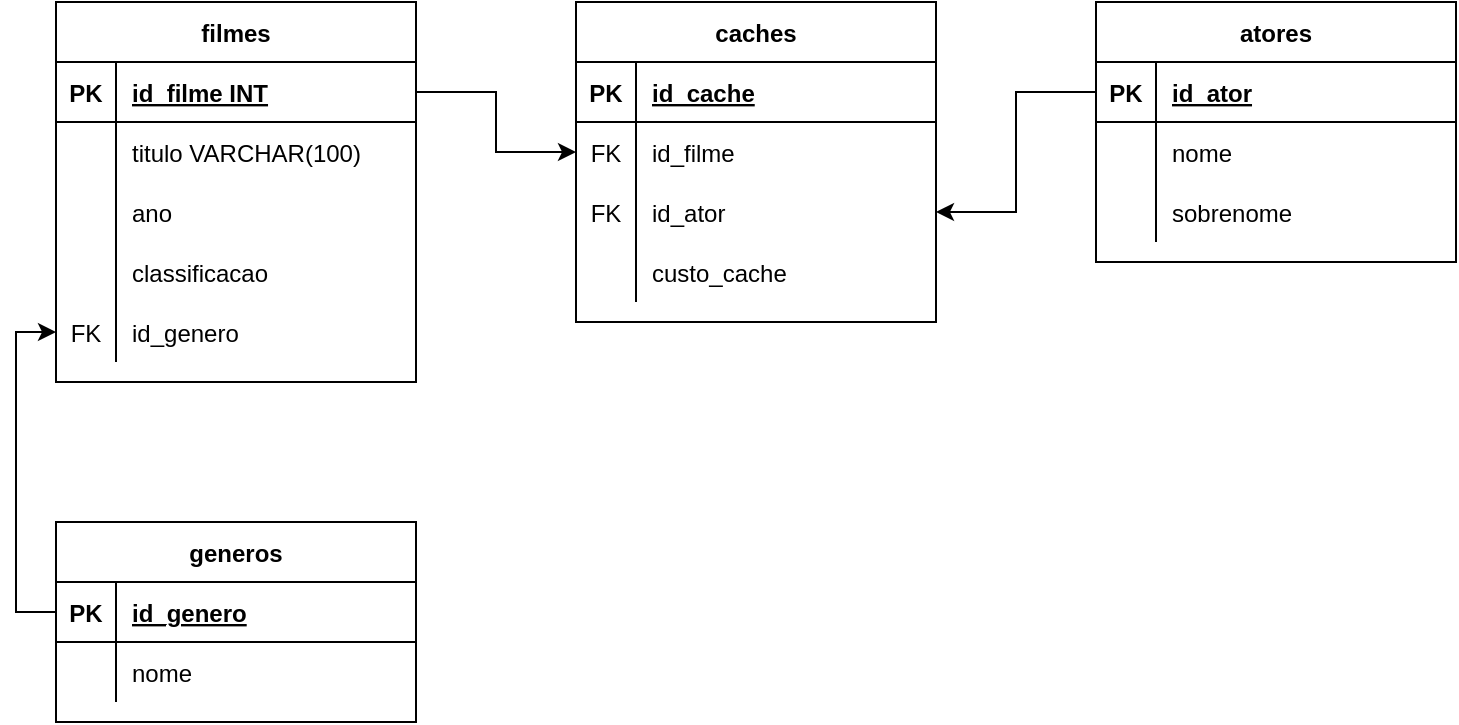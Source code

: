 <mxfile version="14.9.8" type="github">
  <diagram id="R2lEEEUBdFMjLlhIrx00" name="Page-1">
    <mxGraphModel dx="1102" dy="614" grid="1" gridSize="10" guides="1" tooltips="1" connect="1" arrows="1" fold="1" page="1" pageScale="1" pageWidth="850" pageHeight="1100" math="0" shadow="0" extFonts="Permanent Marker^https://fonts.googleapis.com/css?family=Permanent+Marker">
      <root>
        <mxCell id="0" />
        <mxCell id="1" parent="0" />
        <mxCell id="9IELTeCouYnrg8OjHfEi-1" value="filmes" style="shape=table;startSize=30;container=1;collapsible=1;childLayout=tableLayout;fixedRows=1;rowLines=0;fontStyle=1;align=center;resizeLast=1;" vertex="1" parent="1">
          <mxGeometry x="40" y="40" width="180" height="190" as="geometry" />
        </mxCell>
        <mxCell id="9IELTeCouYnrg8OjHfEi-2" value="" style="shape=partialRectangle;collapsible=0;dropTarget=0;pointerEvents=0;fillColor=none;top=0;left=0;bottom=1;right=0;points=[[0,0.5],[1,0.5]];portConstraint=eastwest;" vertex="1" parent="9IELTeCouYnrg8OjHfEi-1">
          <mxGeometry y="30" width="180" height="30" as="geometry" />
        </mxCell>
        <mxCell id="9IELTeCouYnrg8OjHfEi-3" value="PK" style="shape=partialRectangle;connectable=0;fillColor=none;top=0;left=0;bottom=0;right=0;fontStyle=1;overflow=hidden;" vertex="1" parent="9IELTeCouYnrg8OjHfEi-2">
          <mxGeometry width="30" height="30" as="geometry" />
        </mxCell>
        <mxCell id="9IELTeCouYnrg8OjHfEi-4" value="id_filme INT" style="shape=partialRectangle;connectable=0;fillColor=none;top=0;left=0;bottom=0;right=0;align=left;spacingLeft=6;fontStyle=5;overflow=hidden;" vertex="1" parent="9IELTeCouYnrg8OjHfEi-2">
          <mxGeometry x="30" width="150" height="30" as="geometry" />
        </mxCell>
        <mxCell id="9IELTeCouYnrg8OjHfEi-5" value="" style="shape=partialRectangle;collapsible=0;dropTarget=0;pointerEvents=0;fillColor=none;top=0;left=0;bottom=0;right=0;points=[[0,0.5],[1,0.5]];portConstraint=eastwest;" vertex="1" parent="9IELTeCouYnrg8OjHfEi-1">
          <mxGeometry y="60" width="180" height="30" as="geometry" />
        </mxCell>
        <mxCell id="9IELTeCouYnrg8OjHfEi-6" value="" style="shape=partialRectangle;connectable=0;fillColor=none;top=0;left=0;bottom=0;right=0;editable=1;overflow=hidden;" vertex="1" parent="9IELTeCouYnrg8OjHfEi-5">
          <mxGeometry width="30" height="30" as="geometry" />
        </mxCell>
        <mxCell id="9IELTeCouYnrg8OjHfEi-7" value="titulo VARCHAR(100)" style="shape=partialRectangle;connectable=0;fillColor=none;top=0;left=0;bottom=0;right=0;align=left;spacingLeft=6;overflow=hidden;" vertex="1" parent="9IELTeCouYnrg8OjHfEi-5">
          <mxGeometry x="30" width="150" height="30" as="geometry" />
        </mxCell>
        <mxCell id="9IELTeCouYnrg8OjHfEi-8" value="" style="shape=partialRectangle;collapsible=0;dropTarget=0;pointerEvents=0;fillColor=none;top=0;left=0;bottom=0;right=0;points=[[0,0.5],[1,0.5]];portConstraint=eastwest;" vertex="1" parent="9IELTeCouYnrg8OjHfEi-1">
          <mxGeometry y="90" width="180" height="30" as="geometry" />
        </mxCell>
        <mxCell id="9IELTeCouYnrg8OjHfEi-9" value="" style="shape=partialRectangle;connectable=0;fillColor=none;top=0;left=0;bottom=0;right=0;editable=1;overflow=hidden;" vertex="1" parent="9IELTeCouYnrg8OjHfEi-8">
          <mxGeometry width="30" height="30" as="geometry" />
        </mxCell>
        <mxCell id="9IELTeCouYnrg8OjHfEi-10" value="ano" style="shape=partialRectangle;connectable=0;fillColor=none;top=0;left=0;bottom=0;right=0;align=left;spacingLeft=6;overflow=hidden;" vertex="1" parent="9IELTeCouYnrg8OjHfEi-8">
          <mxGeometry x="30" width="150" height="30" as="geometry" />
        </mxCell>
        <mxCell id="9IELTeCouYnrg8OjHfEi-14" value="" style="shape=partialRectangle;collapsible=0;dropTarget=0;pointerEvents=0;fillColor=none;top=0;left=0;bottom=0;right=0;points=[[0,0.5],[1,0.5]];portConstraint=eastwest;" vertex="1" parent="9IELTeCouYnrg8OjHfEi-1">
          <mxGeometry y="120" width="180" height="30" as="geometry" />
        </mxCell>
        <mxCell id="9IELTeCouYnrg8OjHfEi-15" value="" style="shape=partialRectangle;connectable=0;fillColor=none;top=0;left=0;bottom=0;right=0;editable=1;overflow=hidden;" vertex="1" parent="9IELTeCouYnrg8OjHfEi-14">
          <mxGeometry width="30" height="30" as="geometry" />
        </mxCell>
        <mxCell id="9IELTeCouYnrg8OjHfEi-16" value="classificacao" style="shape=partialRectangle;connectable=0;fillColor=none;top=0;left=0;bottom=0;right=0;align=left;spacingLeft=6;overflow=hidden;" vertex="1" parent="9IELTeCouYnrg8OjHfEi-14">
          <mxGeometry x="30" width="150" height="30" as="geometry" />
        </mxCell>
        <mxCell id="9IELTeCouYnrg8OjHfEi-11" value="" style="shape=partialRectangle;collapsible=0;dropTarget=0;pointerEvents=0;fillColor=none;top=0;left=0;bottom=0;right=0;points=[[0,0.5],[1,0.5]];portConstraint=eastwest;" vertex="1" parent="9IELTeCouYnrg8OjHfEi-1">
          <mxGeometry y="150" width="180" height="30" as="geometry" />
        </mxCell>
        <mxCell id="9IELTeCouYnrg8OjHfEi-12" value="FK" style="shape=partialRectangle;connectable=0;fillColor=none;top=0;left=0;bottom=0;right=0;editable=1;overflow=hidden;" vertex="1" parent="9IELTeCouYnrg8OjHfEi-11">
          <mxGeometry width="30" height="30" as="geometry" />
        </mxCell>
        <mxCell id="9IELTeCouYnrg8OjHfEi-13" value="id_genero" style="shape=partialRectangle;connectable=0;fillColor=none;top=0;left=0;bottom=0;right=0;align=left;spacingLeft=6;overflow=hidden;" vertex="1" parent="9IELTeCouYnrg8OjHfEi-11">
          <mxGeometry x="30" width="150" height="30" as="geometry" />
        </mxCell>
        <mxCell id="9IELTeCouYnrg8OjHfEi-17" value="atores" style="shape=table;startSize=30;container=1;collapsible=1;childLayout=tableLayout;fixedRows=1;rowLines=0;fontStyle=1;align=center;resizeLast=1;" vertex="1" parent="1">
          <mxGeometry x="560" y="40" width="180" height="130" as="geometry" />
        </mxCell>
        <mxCell id="9IELTeCouYnrg8OjHfEi-18" value="" style="shape=partialRectangle;collapsible=0;dropTarget=0;pointerEvents=0;fillColor=none;top=0;left=0;bottom=1;right=0;points=[[0,0.5],[1,0.5]];portConstraint=eastwest;" vertex="1" parent="9IELTeCouYnrg8OjHfEi-17">
          <mxGeometry y="30" width="180" height="30" as="geometry" />
        </mxCell>
        <mxCell id="9IELTeCouYnrg8OjHfEi-19" value="PK" style="shape=partialRectangle;connectable=0;fillColor=none;top=0;left=0;bottom=0;right=0;fontStyle=1;overflow=hidden;" vertex="1" parent="9IELTeCouYnrg8OjHfEi-18">
          <mxGeometry width="30" height="30" as="geometry" />
        </mxCell>
        <mxCell id="9IELTeCouYnrg8OjHfEi-20" value="id_ator" style="shape=partialRectangle;connectable=0;fillColor=none;top=0;left=0;bottom=0;right=0;align=left;spacingLeft=6;fontStyle=5;overflow=hidden;" vertex="1" parent="9IELTeCouYnrg8OjHfEi-18">
          <mxGeometry x="30" width="150" height="30" as="geometry" />
        </mxCell>
        <mxCell id="9IELTeCouYnrg8OjHfEi-21" value="" style="shape=partialRectangle;collapsible=0;dropTarget=0;pointerEvents=0;fillColor=none;top=0;left=0;bottom=0;right=0;points=[[0,0.5],[1,0.5]];portConstraint=eastwest;" vertex="1" parent="9IELTeCouYnrg8OjHfEi-17">
          <mxGeometry y="60" width="180" height="30" as="geometry" />
        </mxCell>
        <mxCell id="9IELTeCouYnrg8OjHfEi-22" value="" style="shape=partialRectangle;connectable=0;fillColor=none;top=0;left=0;bottom=0;right=0;editable=1;overflow=hidden;" vertex="1" parent="9IELTeCouYnrg8OjHfEi-21">
          <mxGeometry width="30" height="30" as="geometry" />
        </mxCell>
        <mxCell id="9IELTeCouYnrg8OjHfEi-23" value="nome" style="shape=partialRectangle;connectable=0;fillColor=none;top=0;left=0;bottom=0;right=0;align=left;spacingLeft=6;overflow=hidden;" vertex="1" parent="9IELTeCouYnrg8OjHfEi-21">
          <mxGeometry x="30" width="150" height="30" as="geometry" />
        </mxCell>
        <mxCell id="9IELTeCouYnrg8OjHfEi-24" value="" style="shape=partialRectangle;collapsible=0;dropTarget=0;pointerEvents=0;fillColor=none;top=0;left=0;bottom=0;right=0;points=[[0,0.5],[1,0.5]];portConstraint=eastwest;" vertex="1" parent="9IELTeCouYnrg8OjHfEi-17">
          <mxGeometry y="90" width="180" height="30" as="geometry" />
        </mxCell>
        <mxCell id="9IELTeCouYnrg8OjHfEi-25" value="" style="shape=partialRectangle;connectable=0;fillColor=none;top=0;left=0;bottom=0;right=0;editable=1;overflow=hidden;" vertex="1" parent="9IELTeCouYnrg8OjHfEi-24">
          <mxGeometry width="30" height="30" as="geometry" />
        </mxCell>
        <mxCell id="9IELTeCouYnrg8OjHfEi-26" value="sobrenome" style="shape=partialRectangle;connectable=0;fillColor=none;top=0;left=0;bottom=0;right=0;align=left;spacingLeft=6;overflow=hidden;" vertex="1" parent="9IELTeCouYnrg8OjHfEi-24">
          <mxGeometry x="30" width="150" height="30" as="geometry" />
        </mxCell>
        <mxCell id="9IELTeCouYnrg8OjHfEi-33" value="generos" style="shape=table;startSize=30;container=1;collapsible=1;childLayout=tableLayout;fixedRows=1;rowLines=0;fontStyle=1;align=center;resizeLast=1;" vertex="1" parent="1">
          <mxGeometry x="40" y="300" width="180" height="100" as="geometry" />
        </mxCell>
        <mxCell id="9IELTeCouYnrg8OjHfEi-34" value="" style="shape=partialRectangle;collapsible=0;dropTarget=0;pointerEvents=0;fillColor=none;top=0;left=0;bottom=1;right=0;points=[[0,0.5],[1,0.5]];portConstraint=eastwest;" vertex="1" parent="9IELTeCouYnrg8OjHfEi-33">
          <mxGeometry y="30" width="180" height="30" as="geometry" />
        </mxCell>
        <mxCell id="9IELTeCouYnrg8OjHfEi-35" value="PK" style="shape=partialRectangle;connectable=0;fillColor=none;top=0;left=0;bottom=0;right=0;fontStyle=1;overflow=hidden;" vertex="1" parent="9IELTeCouYnrg8OjHfEi-34">
          <mxGeometry width="30" height="30" as="geometry" />
        </mxCell>
        <mxCell id="9IELTeCouYnrg8OjHfEi-36" value="id_genero" style="shape=partialRectangle;connectable=0;fillColor=none;top=0;left=0;bottom=0;right=0;align=left;spacingLeft=6;fontStyle=5;overflow=hidden;" vertex="1" parent="9IELTeCouYnrg8OjHfEi-34">
          <mxGeometry x="30" width="150" height="30" as="geometry" />
        </mxCell>
        <mxCell id="9IELTeCouYnrg8OjHfEi-37" value="" style="shape=partialRectangle;collapsible=0;dropTarget=0;pointerEvents=0;fillColor=none;top=0;left=0;bottom=0;right=0;points=[[0,0.5],[1,0.5]];portConstraint=eastwest;" vertex="1" parent="9IELTeCouYnrg8OjHfEi-33">
          <mxGeometry y="60" width="180" height="30" as="geometry" />
        </mxCell>
        <mxCell id="9IELTeCouYnrg8OjHfEi-38" value="" style="shape=partialRectangle;connectable=0;fillColor=none;top=0;left=0;bottom=0;right=0;editable=1;overflow=hidden;" vertex="1" parent="9IELTeCouYnrg8OjHfEi-37">
          <mxGeometry width="30" height="30" as="geometry" />
        </mxCell>
        <mxCell id="9IELTeCouYnrg8OjHfEi-39" value="nome" style="shape=partialRectangle;connectable=0;fillColor=none;top=0;left=0;bottom=0;right=0;align=left;spacingLeft=6;overflow=hidden;" vertex="1" parent="9IELTeCouYnrg8OjHfEi-37">
          <mxGeometry x="30" width="150" height="30" as="geometry" />
        </mxCell>
        <mxCell id="9IELTeCouYnrg8OjHfEi-43" value="caches" style="shape=table;startSize=30;container=1;collapsible=1;childLayout=tableLayout;fixedRows=1;rowLines=0;fontStyle=1;align=center;resizeLast=1;" vertex="1" parent="1">
          <mxGeometry x="300" y="40" width="180" height="160" as="geometry" />
        </mxCell>
        <mxCell id="9IELTeCouYnrg8OjHfEi-44" value="" style="shape=partialRectangle;collapsible=0;dropTarget=0;pointerEvents=0;fillColor=none;top=0;left=0;bottom=1;right=0;points=[[0,0.5],[1,0.5]];portConstraint=eastwest;" vertex="1" parent="9IELTeCouYnrg8OjHfEi-43">
          <mxGeometry y="30" width="180" height="30" as="geometry" />
        </mxCell>
        <mxCell id="9IELTeCouYnrg8OjHfEi-45" value="PK" style="shape=partialRectangle;connectable=0;fillColor=none;top=0;left=0;bottom=0;right=0;fontStyle=1;overflow=hidden;" vertex="1" parent="9IELTeCouYnrg8OjHfEi-44">
          <mxGeometry width="30" height="30" as="geometry" />
        </mxCell>
        <mxCell id="9IELTeCouYnrg8OjHfEi-46" value="id_cache" style="shape=partialRectangle;connectable=0;fillColor=none;top=0;left=0;bottom=0;right=0;align=left;spacingLeft=6;fontStyle=5;overflow=hidden;" vertex="1" parent="9IELTeCouYnrg8OjHfEi-44">
          <mxGeometry x="30" width="150" height="30" as="geometry" />
        </mxCell>
        <mxCell id="9IELTeCouYnrg8OjHfEi-47" value="" style="shape=partialRectangle;collapsible=0;dropTarget=0;pointerEvents=0;fillColor=none;top=0;left=0;bottom=0;right=0;points=[[0,0.5],[1,0.5]];portConstraint=eastwest;" vertex="1" parent="9IELTeCouYnrg8OjHfEi-43">
          <mxGeometry y="60" width="180" height="30" as="geometry" />
        </mxCell>
        <mxCell id="9IELTeCouYnrg8OjHfEi-48" value="FK" style="shape=partialRectangle;connectable=0;fillColor=none;top=0;left=0;bottom=0;right=0;editable=1;overflow=hidden;" vertex="1" parent="9IELTeCouYnrg8OjHfEi-47">
          <mxGeometry width="30" height="30" as="geometry" />
        </mxCell>
        <mxCell id="9IELTeCouYnrg8OjHfEi-49" value="id_filme" style="shape=partialRectangle;connectable=0;fillColor=none;top=0;left=0;bottom=0;right=0;align=left;spacingLeft=6;overflow=hidden;" vertex="1" parent="9IELTeCouYnrg8OjHfEi-47">
          <mxGeometry x="30" width="150" height="30" as="geometry" />
        </mxCell>
        <mxCell id="9IELTeCouYnrg8OjHfEi-53" value="" style="shape=partialRectangle;collapsible=0;dropTarget=0;pointerEvents=0;fillColor=none;top=0;left=0;bottom=0;right=0;points=[[0,0.5],[1,0.5]];portConstraint=eastwest;" vertex="1" parent="9IELTeCouYnrg8OjHfEi-43">
          <mxGeometry y="90" width="180" height="30" as="geometry" />
        </mxCell>
        <mxCell id="9IELTeCouYnrg8OjHfEi-54" value="FK" style="shape=partialRectangle;connectable=0;fillColor=none;top=0;left=0;bottom=0;right=0;editable=1;overflow=hidden;" vertex="1" parent="9IELTeCouYnrg8OjHfEi-53">
          <mxGeometry width="30" height="30" as="geometry" />
        </mxCell>
        <mxCell id="9IELTeCouYnrg8OjHfEi-55" value="id_ator" style="shape=partialRectangle;connectable=0;fillColor=none;top=0;left=0;bottom=0;right=0;align=left;spacingLeft=6;overflow=hidden;" vertex="1" parent="9IELTeCouYnrg8OjHfEi-53">
          <mxGeometry x="30" width="150" height="30" as="geometry" />
        </mxCell>
        <mxCell id="9IELTeCouYnrg8OjHfEi-50" value="" style="shape=partialRectangle;collapsible=0;dropTarget=0;pointerEvents=0;fillColor=none;top=0;left=0;bottom=0;right=0;points=[[0,0.5],[1,0.5]];portConstraint=eastwest;" vertex="1" parent="9IELTeCouYnrg8OjHfEi-43">
          <mxGeometry y="120" width="180" height="30" as="geometry" />
        </mxCell>
        <mxCell id="9IELTeCouYnrg8OjHfEi-51" value="" style="shape=partialRectangle;connectable=0;fillColor=none;top=0;left=0;bottom=0;right=0;editable=1;overflow=hidden;" vertex="1" parent="9IELTeCouYnrg8OjHfEi-50">
          <mxGeometry width="30" height="30" as="geometry" />
        </mxCell>
        <mxCell id="9IELTeCouYnrg8OjHfEi-52" value="custo_cache" style="shape=partialRectangle;connectable=0;fillColor=none;top=0;left=0;bottom=0;right=0;align=left;spacingLeft=6;overflow=hidden;" vertex="1" parent="9IELTeCouYnrg8OjHfEi-50">
          <mxGeometry x="30" width="150" height="30" as="geometry" />
        </mxCell>
        <mxCell id="9IELTeCouYnrg8OjHfEi-56" style="edgeStyle=orthogonalEdgeStyle;rounded=0;orthogonalLoop=1;jettySize=auto;html=1;entryX=0;entryY=0.5;entryDx=0;entryDy=0;" edge="1" parent="1" source="9IELTeCouYnrg8OjHfEi-2" target="9IELTeCouYnrg8OjHfEi-47">
          <mxGeometry relative="1" as="geometry" />
        </mxCell>
        <mxCell id="9IELTeCouYnrg8OjHfEi-57" style="edgeStyle=orthogonalEdgeStyle;rounded=0;orthogonalLoop=1;jettySize=auto;html=1;entryX=1;entryY=0.5;entryDx=0;entryDy=0;" edge="1" parent="1" source="9IELTeCouYnrg8OjHfEi-18" target="9IELTeCouYnrg8OjHfEi-53">
          <mxGeometry relative="1" as="geometry" />
        </mxCell>
        <mxCell id="9IELTeCouYnrg8OjHfEi-58" style="edgeStyle=orthogonalEdgeStyle;rounded=0;orthogonalLoop=1;jettySize=auto;html=1;entryX=0;entryY=0.5;entryDx=0;entryDy=0;" edge="1" parent="1" source="9IELTeCouYnrg8OjHfEi-34" target="9IELTeCouYnrg8OjHfEi-11">
          <mxGeometry relative="1" as="geometry" />
        </mxCell>
      </root>
    </mxGraphModel>
  </diagram>
</mxfile>
